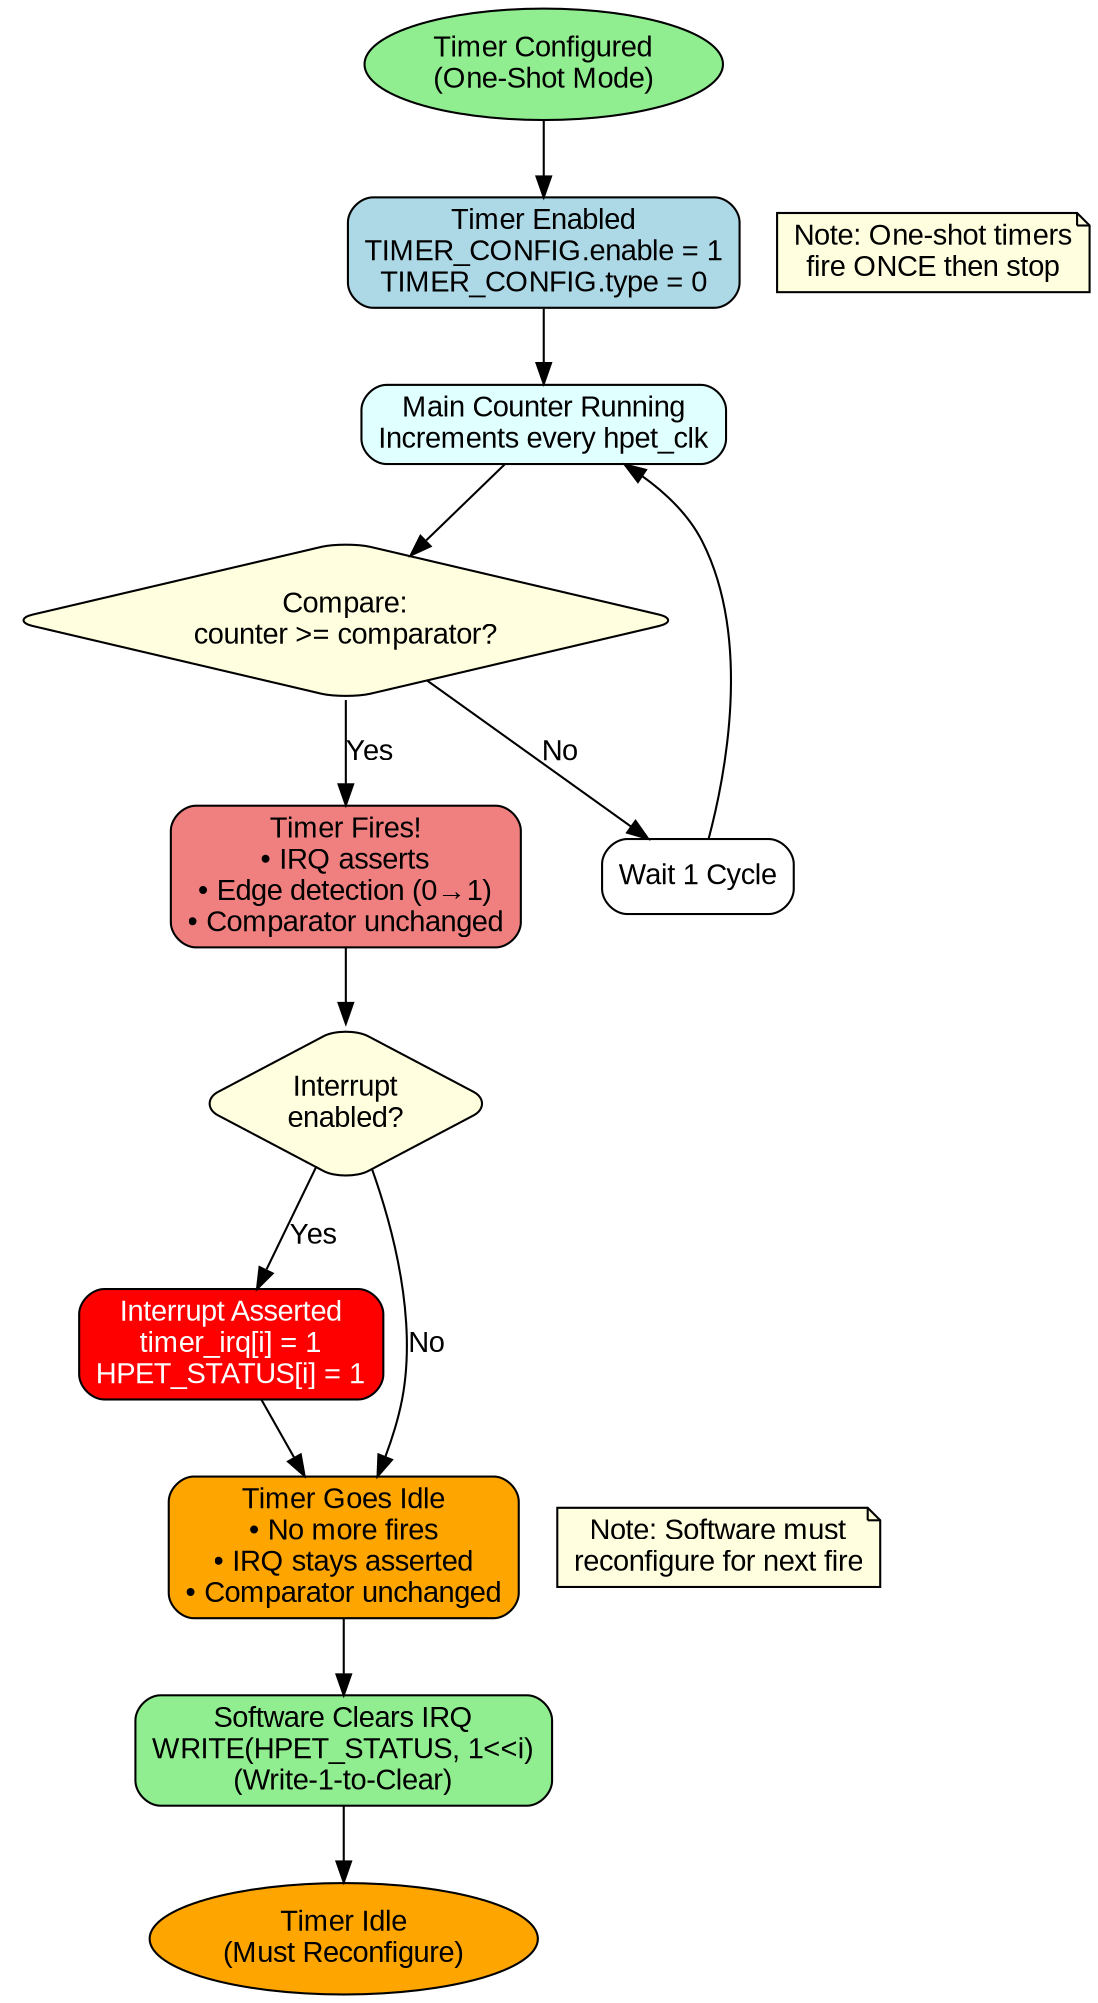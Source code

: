 // HPET One-Shot Timer Operation
// Render with: dot -Tpng oneshot_timer.dot -o oneshot_timer.png

digraph oneshot_timer {
    rankdir=TB;
    node [shape=box, style="rounded,filled", fillcolor=lightblue, fontname="Arial"];
    edge [fontname="Arial"];

    start [label="Timer Configured\n(One-Shot Mode)", shape=ellipse, fillcolor=lightgreen];
    end [label="Timer Idle\n(Must Reconfigure)", shape=ellipse, fillcolor=orange];

    start -> timer_enabled;

    timer_enabled [label="Timer Enabled\nTIMER_CONFIG.enable = 1\nTIMER_CONFIG.type = 0"];
    timer_enabled -> counter_running;

    counter_running [label="Main Counter Running\nIncrements every hpet_clk", fillcolor=lightcyan];
    counter_running -> compare;

    compare [label="Compare:\ncounter >= comparator?", shape=diamond, fillcolor=lightyellow];
    compare -> wait_cycle [label="No"];
    compare -> fire_detect [label="Yes"];

    wait_cycle [label="Wait 1 Cycle", fillcolor=white];
    wait_cycle -> counter_running;

    fire_detect [label="Timer Fires!\n• IRQ asserts\n• Edge detection (0→1)\n• Comparator unchanged", fillcolor=lightcoral];
    fire_detect -> irq_check;

    irq_check [label="Interrupt\nenabled?", shape=diamond, fillcolor=lightyellow];
    irq_check -> irq_assert [label="Yes"];
    irq_check -> timer_idle [label="No"];

    irq_assert [label="Interrupt Asserted\ntimer_irq[i] = 1\nHPET_STATUS[i] = 1", fillcolor=red, fontcolor=white];
    irq_assert -> timer_idle;

    timer_idle [label="Timer Goes Idle\n• No more fires\n• IRQ stays asserted\n• Comparator unchanged", fillcolor=orange];
    timer_idle -> sw_clear;

    sw_clear [label="Software Clears IRQ\nWRITE(HPET_STATUS, 1<<i)\n(Write-1-to-Clear)", fillcolor=lightgreen];
    sw_clear -> end;

    // Notes
    note1 [label="Note: One-shot timers\nfire ONCE then stop", shape=note, fillcolor=lightyellow, style=filled];
    note2 [label="Note: Software must\nreconfigure for next fire", shape=note, fillcolor=lightyellow, style=filled];

    {rank=same; timer_enabled; note1;}
    {rank=same; timer_idle; note2;}
}
